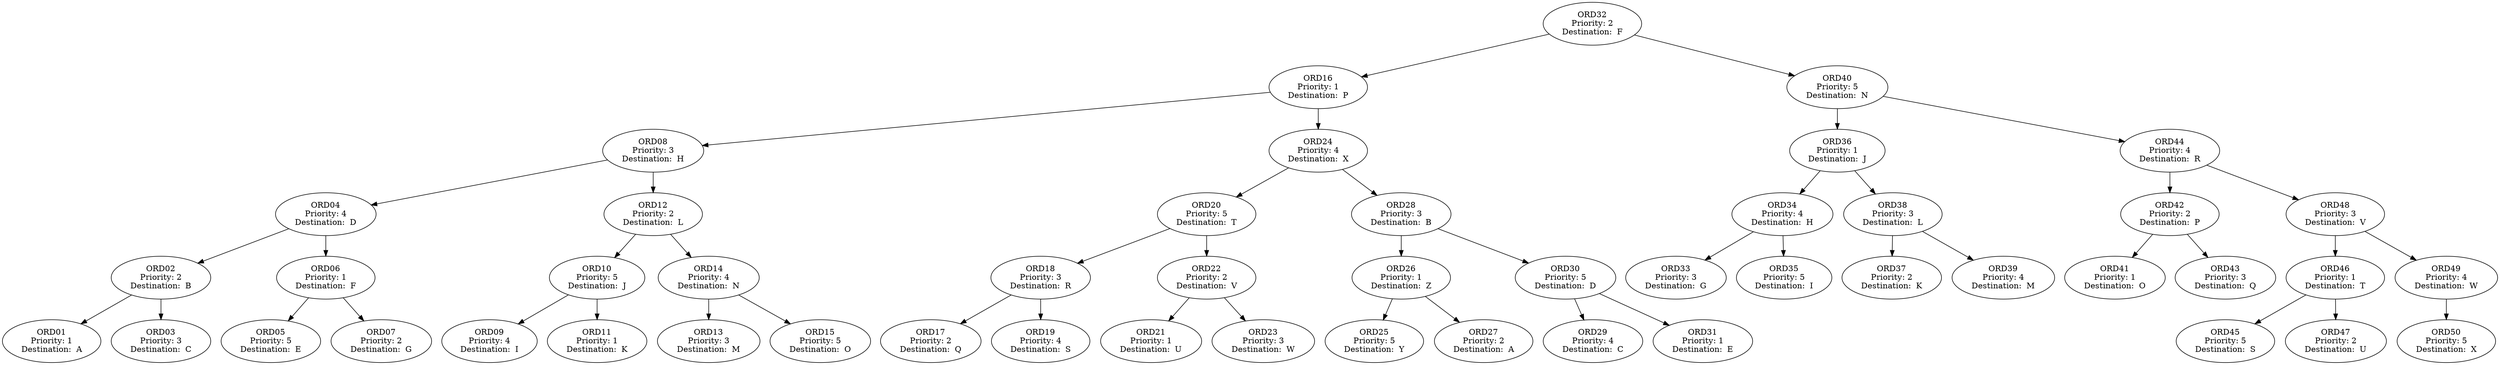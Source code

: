 digraph AVLTree {
  "ORD32" [label="ORD32\nPriority: 2\nDestination:  F"];
  "ORD32" -> "ORD16";
  "ORD16" [label="ORD16\nPriority: 1\nDestination:  P"];
  "ORD16" -> "ORD08";
  "ORD08" [label="ORD08\nPriority: 3\nDestination:  H"];
  "ORD08" -> "ORD04";
  "ORD04" [label="ORD04\nPriority: 4\nDestination:  D"];
  "ORD04" -> "ORD02";
  "ORD02" [label="ORD02\nPriority: 2\nDestination:  B"];
  "ORD02" -> "ORD01";
  "ORD01" [label="ORD01\nPriority: 1\nDestination:  A"];
  "ORD02" -> "ORD03";
  "ORD03" [label="ORD03\nPriority: 3\nDestination:  C"];
  "ORD04" -> "ORD06";
  "ORD06" [label="ORD06\nPriority: 1\nDestination:  F"];
  "ORD06" -> "ORD05";
  "ORD05" [label="ORD05\nPriority: 5\nDestination:  E"];
  "ORD06" -> "ORD07";
  "ORD07" [label="ORD07\nPriority: 2\nDestination:  G"];
  "ORD08" -> "ORD12";
  "ORD12" [label="ORD12\nPriority: 2\nDestination:  L"];
  "ORD12" -> "ORD10";
  "ORD10" [label="ORD10\nPriority: 5\nDestination:  J"];
  "ORD10" -> "ORD09";
  "ORD09" [label="ORD09\nPriority: 4\nDestination:  I"];
  "ORD10" -> "ORD11";
  "ORD11" [label="ORD11\nPriority: 1\nDestination:  K"];
  "ORD12" -> "ORD14";
  "ORD14" [label="ORD14\nPriority: 4\nDestination:  N"];
  "ORD14" -> "ORD13";
  "ORD13" [label="ORD13\nPriority: 3\nDestination:  M"];
  "ORD14" -> "ORD15";
  "ORD15" [label="ORD15\nPriority: 5\nDestination:  O"];
  "ORD16" -> "ORD24";
  "ORD24" [label="ORD24\nPriority: 4\nDestination:  X"];
  "ORD24" -> "ORD20";
  "ORD20" [label="ORD20\nPriority: 5\nDestination:  T"];
  "ORD20" -> "ORD18";
  "ORD18" [label="ORD18\nPriority: 3\nDestination:  R"];
  "ORD18" -> "ORD17";
  "ORD17" [label="ORD17\nPriority: 2\nDestination:  Q"];
  "ORD18" -> "ORD19";
  "ORD19" [label="ORD19\nPriority: 4\nDestination:  S"];
  "ORD20" -> "ORD22";
  "ORD22" [label="ORD22\nPriority: 2\nDestination:  V"];
  "ORD22" -> "ORD21";
  "ORD21" [label="ORD21\nPriority: 1\nDestination:  U"];
  "ORD22" -> "ORD23";
  "ORD23" [label="ORD23\nPriority: 3\nDestination:  W"];
  "ORD24" -> "ORD28";
  "ORD28" [label="ORD28\nPriority: 3\nDestination:  B"];
  "ORD28" -> "ORD26";
  "ORD26" [label="ORD26\nPriority: 1\nDestination:  Z"];
  "ORD26" -> "ORD25";
  "ORD25" [label="ORD25\nPriority: 5\nDestination:  Y"];
  "ORD26" -> "ORD27";
  "ORD27" [label="ORD27\nPriority: 2\nDestination:  A"];
  "ORD28" -> "ORD30";
  "ORD30" [label="ORD30\nPriority: 5\nDestination:  D"];
  "ORD30" -> "ORD29";
  "ORD29" [label="ORD29\nPriority: 4\nDestination:  C"];
  "ORD30" -> "ORD31";
  "ORD31" [label="ORD31\nPriority: 1\nDestination:  E"];
  "ORD32" -> "ORD40";
  "ORD40" [label="ORD40\nPriority: 5\nDestination:  N"];
  "ORD40" -> "ORD36";
  "ORD36" [label="ORD36\nPriority: 1\nDestination:  J"];
  "ORD36" -> "ORD34";
  "ORD34" [label="ORD34\nPriority: 4\nDestination:  H"];
  "ORD34" -> "ORD33";
  "ORD33" [label="ORD33\nPriority: 3\nDestination:  G"];
  "ORD34" -> "ORD35";
  "ORD35" [label="ORD35\nPriority: 5\nDestination:  I"];
  "ORD36" -> "ORD38";
  "ORD38" [label="ORD38\nPriority: 3\nDestination:  L"];
  "ORD38" -> "ORD37";
  "ORD37" [label="ORD37\nPriority: 2\nDestination:  K"];
  "ORD38" -> "ORD39";
  "ORD39" [label="ORD39\nPriority: 4\nDestination:  M"];
  "ORD40" -> "ORD44";
  "ORD44" [label="ORD44\nPriority: 4\nDestination:  R"];
  "ORD44" -> "ORD42";
  "ORD42" [label="ORD42\nPriority: 2\nDestination:  P"];
  "ORD42" -> "ORD41";
  "ORD41" [label="ORD41\nPriority: 1\nDestination:  O"];
  "ORD42" -> "ORD43";
  "ORD43" [label="ORD43\nPriority: 3\nDestination:  Q"];
  "ORD44" -> "ORD48";
  "ORD48" [label="ORD48\nPriority: 3\nDestination:  V"];
  "ORD48" -> "ORD46";
  "ORD46" [label="ORD46\nPriority: 1\nDestination:  T"];
  "ORD46" -> "ORD45";
  "ORD45" [label="ORD45\nPriority: 5\nDestination:  S"];
  "ORD46" -> "ORD47";
  "ORD47" [label="ORD47\nPriority: 2\nDestination:  U"];
  "ORD48" -> "ORD49";
  "ORD49" [label="ORD49\nPriority: 4\nDestination:  W"];
  "ORD49" -> "ORD50";
  "ORD50" [label="ORD50\nPriority: 5\nDestination:  X"];
}

